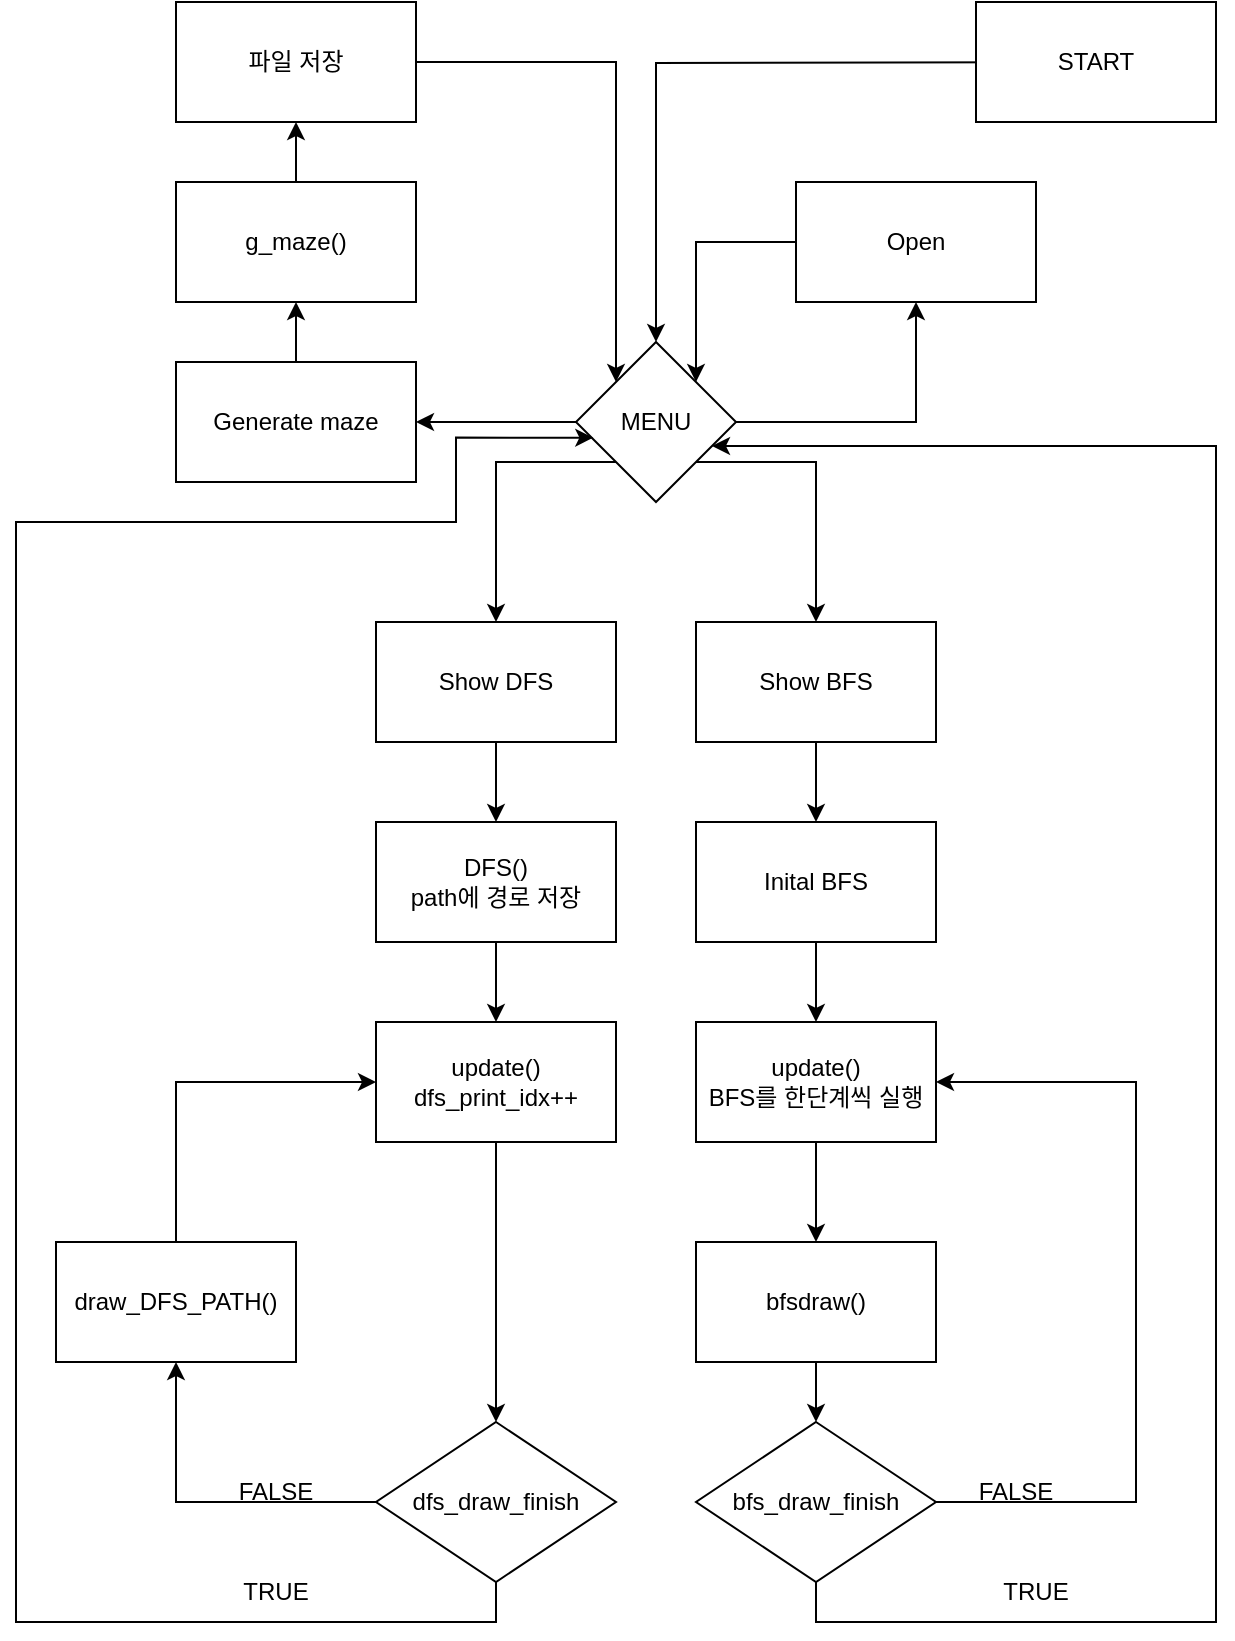 <mxfile version="21.5.0" type="github">
  <diagram name="페이지-1" id="7EG3P1tsVLLwujQFk9k3">
    <mxGraphModel dx="548" dy="757" grid="1" gridSize="10" guides="1" tooltips="1" connect="1" arrows="1" fold="1" page="1" pageScale="1" pageWidth="827" pageHeight="1169" math="0" shadow="0">
      <root>
        <mxCell id="0" />
        <mxCell id="1" parent="0" />
        <mxCell id="kgBtwzYbKkPKxoFV5lpx-21" style="edgeStyle=orthogonalEdgeStyle;rounded=0;orthogonalLoop=1;jettySize=auto;html=1;exitX=1;exitY=0.5;exitDx=0;exitDy=0;entryX=0.5;entryY=1;entryDx=0;entryDy=0;" parent="1" source="kgBtwzYbKkPKxoFV5lpx-5" target="kgBtwzYbKkPKxoFV5lpx-8" edge="1">
          <mxGeometry relative="1" as="geometry" />
        </mxCell>
        <mxCell id="kgBtwzYbKkPKxoFV5lpx-24" style="edgeStyle=orthogonalEdgeStyle;rounded=0;orthogonalLoop=1;jettySize=auto;html=1;exitX=0;exitY=0.5;exitDx=0;exitDy=0;entryX=1;entryY=0.5;entryDx=0;entryDy=0;" parent="1" source="kgBtwzYbKkPKxoFV5lpx-5" target="kgBtwzYbKkPKxoFV5lpx-6" edge="1">
          <mxGeometry relative="1" as="geometry" />
        </mxCell>
        <mxCell id="kgBtwzYbKkPKxoFV5lpx-32" style="edgeStyle=orthogonalEdgeStyle;rounded=0;orthogonalLoop=1;jettySize=auto;html=1;exitX=0;exitY=1;exitDx=0;exitDy=0;entryX=0.5;entryY=0;entryDx=0;entryDy=0;" parent="1" source="kgBtwzYbKkPKxoFV5lpx-5" target="kgBtwzYbKkPKxoFV5lpx-31" edge="1">
          <mxGeometry relative="1" as="geometry">
            <mxPoint x="310" y="320" as="targetPoint" />
            <Array as="points">
              <mxPoint x="320" y="280" />
            </Array>
          </mxGeometry>
        </mxCell>
        <mxCell id="kgBtwzYbKkPKxoFV5lpx-34" style="edgeStyle=orthogonalEdgeStyle;rounded=0;orthogonalLoop=1;jettySize=auto;html=1;exitX=1;exitY=1;exitDx=0;exitDy=0;entryX=0.5;entryY=0;entryDx=0;entryDy=0;" parent="1" source="kgBtwzYbKkPKxoFV5lpx-5" target="kgBtwzYbKkPKxoFV5lpx-33" edge="1">
          <mxGeometry relative="1" as="geometry">
            <Array as="points">
              <mxPoint x="480" y="280" />
            </Array>
          </mxGeometry>
        </mxCell>
        <mxCell id="kgBtwzYbKkPKxoFV5lpx-5" value="MENU" style="rhombus;whiteSpace=wrap;html=1;" parent="1" vertex="1">
          <mxGeometry x="360" y="220" width="80" height="80" as="geometry" />
        </mxCell>
        <mxCell id="kgBtwzYbKkPKxoFV5lpx-25" style="edgeStyle=orthogonalEdgeStyle;rounded=0;orthogonalLoop=1;jettySize=auto;html=1;exitX=0.5;exitY=0;exitDx=0;exitDy=0;entryX=0.5;entryY=1;entryDx=0;entryDy=0;" parent="1" source="kgBtwzYbKkPKxoFV5lpx-6" target="kgBtwzYbKkPKxoFV5lpx-10" edge="1">
          <mxGeometry relative="1" as="geometry" />
        </mxCell>
        <mxCell id="kgBtwzYbKkPKxoFV5lpx-6" value="Generate maze" style="rounded=0;whiteSpace=wrap;html=1;" parent="1" vertex="1">
          <mxGeometry x="160" y="230" width="120" height="60" as="geometry" />
        </mxCell>
        <mxCell id="kgBtwzYbKkPKxoFV5lpx-28" style="edgeStyle=orthogonalEdgeStyle;rounded=0;orthogonalLoop=1;jettySize=auto;html=1;exitX=0;exitY=0.5;exitDx=0;exitDy=0;entryX=1;entryY=0;entryDx=0;entryDy=0;" parent="1" source="kgBtwzYbKkPKxoFV5lpx-8" target="kgBtwzYbKkPKxoFV5lpx-5" edge="1">
          <mxGeometry relative="1" as="geometry" />
        </mxCell>
        <mxCell id="kgBtwzYbKkPKxoFV5lpx-8" value="Open" style="rounded=0;whiteSpace=wrap;html=1;" parent="1" vertex="1">
          <mxGeometry x="470" y="140" width="120" height="60" as="geometry" />
        </mxCell>
        <mxCell id="kgBtwzYbKkPKxoFV5lpx-26" style="edgeStyle=orthogonalEdgeStyle;rounded=0;orthogonalLoop=1;jettySize=auto;html=1;exitX=0.5;exitY=0;exitDx=0;exitDy=0;entryX=0.5;entryY=1;entryDx=0;entryDy=0;" parent="1" source="kgBtwzYbKkPKxoFV5lpx-10" target="kgBtwzYbKkPKxoFV5lpx-11" edge="1">
          <mxGeometry relative="1" as="geometry" />
        </mxCell>
        <mxCell id="kgBtwzYbKkPKxoFV5lpx-10" value="g_maze()" style="rounded=0;whiteSpace=wrap;html=1;" parent="1" vertex="1">
          <mxGeometry x="160" y="140" width="120" height="60" as="geometry" />
        </mxCell>
        <mxCell id="kgBtwzYbKkPKxoFV5lpx-27" style="edgeStyle=orthogonalEdgeStyle;rounded=0;orthogonalLoop=1;jettySize=auto;html=1;exitX=1;exitY=0.5;exitDx=0;exitDy=0;entryX=0;entryY=0;entryDx=0;entryDy=0;" parent="1" source="kgBtwzYbKkPKxoFV5lpx-11" target="kgBtwzYbKkPKxoFV5lpx-5" edge="1">
          <mxGeometry relative="1" as="geometry" />
        </mxCell>
        <mxCell id="kgBtwzYbKkPKxoFV5lpx-11" value="파일 저장" style="rounded=0;whiteSpace=wrap;html=1;" parent="1" vertex="1">
          <mxGeometry x="160" y="50" width="120" height="60" as="geometry" />
        </mxCell>
        <mxCell id="kgBtwzYbKkPKxoFV5lpx-30" style="edgeStyle=orthogonalEdgeStyle;rounded=0;orthogonalLoop=1;jettySize=auto;html=1;exitX=0;exitY=0.5;exitDx=0;exitDy=0;" parent="1" target="kgBtwzYbKkPKxoFV5lpx-5" edge="1">
          <mxGeometry relative="1" as="geometry">
            <mxPoint x="650" y="80" as="sourcePoint" />
          </mxGeometry>
        </mxCell>
        <mxCell id="NG8SrOg1wRvQwlJlGmwi-18" style="edgeStyle=orthogonalEdgeStyle;rounded=0;orthogonalLoop=1;jettySize=auto;html=1;exitX=0.5;exitY=1;exitDx=0;exitDy=0;entryX=0.5;entryY=0;entryDx=0;entryDy=0;" edge="1" parent="1" source="kgBtwzYbKkPKxoFV5lpx-31" target="NG8SrOg1wRvQwlJlGmwi-17">
          <mxGeometry relative="1" as="geometry" />
        </mxCell>
        <mxCell id="kgBtwzYbKkPKxoFV5lpx-31" value="Show DFS" style="rounded=0;whiteSpace=wrap;html=1;" parent="1" vertex="1">
          <mxGeometry x="260" y="360" width="120" height="60" as="geometry" />
        </mxCell>
        <mxCell id="NG8SrOg1wRvQwlJlGmwi-1" style="edgeStyle=orthogonalEdgeStyle;rounded=0;orthogonalLoop=1;jettySize=auto;html=1;" edge="1" parent="1" source="kgBtwzYbKkPKxoFV5lpx-33">
          <mxGeometry relative="1" as="geometry">
            <mxPoint x="480" y="460" as="targetPoint" />
          </mxGeometry>
        </mxCell>
        <mxCell id="kgBtwzYbKkPKxoFV5lpx-33" value="Show BFS" style="rounded=0;whiteSpace=wrap;html=1;" parent="1" vertex="1">
          <mxGeometry x="420" y="360" width="120" height="60" as="geometry" />
        </mxCell>
        <mxCell id="kgBtwzYbKkPKxoFV5lpx-35" value="START" style="rounded=0;whiteSpace=wrap;html=1;" parent="1" vertex="1">
          <mxGeometry x="560" y="50" width="120" height="60" as="geometry" />
        </mxCell>
        <mxCell id="NG8SrOg1wRvQwlJlGmwi-6" style="edgeStyle=orthogonalEdgeStyle;rounded=0;orthogonalLoop=1;jettySize=auto;html=1;exitX=0.5;exitY=1;exitDx=0;exitDy=0;entryX=0.5;entryY=0;entryDx=0;entryDy=0;" edge="1" parent="1" source="NG8SrOg1wRvQwlJlGmwi-2" target="NG8SrOg1wRvQwlJlGmwi-5">
          <mxGeometry relative="1" as="geometry" />
        </mxCell>
        <mxCell id="NG8SrOg1wRvQwlJlGmwi-2" value="Inital BFS" style="rounded=0;whiteSpace=wrap;html=1;" vertex="1" parent="1">
          <mxGeometry x="420" y="460" width="120" height="60" as="geometry" />
        </mxCell>
        <mxCell id="NG8SrOg1wRvQwlJlGmwi-11" style="edgeStyle=orthogonalEdgeStyle;rounded=0;orthogonalLoop=1;jettySize=auto;html=1;exitX=0.5;exitY=1;exitDx=0;exitDy=0;entryX=0.5;entryY=0;entryDx=0;entryDy=0;" edge="1" parent="1" source="NG8SrOg1wRvQwlJlGmwi-3" target="NG8SrOg1wRvQwlJlGmwi-10">
          <mxGeometry relative="1" as="geometry" />
        </mxCell>
        <mxCell id="NG8SrOg1wRvQwlJlGmwi-3" value="bfsdraw()" style="rounded=0;whiteSpace=wrap;html=1;" vertex="1" parent="1">
          <mxGeometry x="420" y="670" width="120" height="60" as="geometry" />
        </mxCell>
        <mxCell id="NG8SrOg1wRvQwlJlGmwi-8" style="edgeStyle=orthogonalEdgeStyle;rounded=0;orthogonalLoop=1;jettySize=auto;html=1;exitX=0.5;exitY=1;exitDx=0;exitDy=0;entryX=0.5;entryY=0;entryDx=0;entryDy=0;" edge="1" parent="1" source="NG8SrOg1wRvQwlJlGmwi-5" target="NG8SrOg1wRvQwlJlGmwi-3">
          <mxGeometry relative="1" as="geometry" />
        </mxCell>
        <mxCell id="NG8SrOg1wRvQwlJlGmwi-5" value="update()&lt;br&gt;BFS를 한단계씩 실행" style="rounded=0;whiteSpace=wrap;html=1;" vertex="1" parent="1">
          <mxGeometry x="420" y="560" width="120" height="60" as="geometry" />
        </mxCell>
        <mxCell id="NG8SrOg1wRvQwlJlGmwi-12" style="edgeStyle=orthogonalEdgeStyle;rounded=0;orthogonalLoop=1;jettySize=auto;html=1;entryX=1;entryY=0.5;entryDx=0;entryDy=0;" edge="1" parent="1" source="NG8SrOg1wRvQwlJlGmwi-10" target="NG8SrOg1wRvQwlJlGmwi-5">
          <mxGeometry relative="1" as="geometry">
            <Array as="points">
              <mxPoint x="640" y="800" />
              <mxPoint x="640" y="590" />
            </Array>
          </mxGeometry>
        </mxCell>
        <mxCell id="NG8SrOg1wRvQwlJlGmwi-13" style="edgeStyle=orthogonalEdgeStyle;rounded=0;orthogonalLoop=1;jettySize=auto;html=1;exitX=0.5;exitY=1;exitDx=0;exitDy=0;" edge="1" parent="1" source="NG8SrOg1wRvQwlJlGmwi-10" target="kgBtwzYbKkPKxoFV5lpx-5">
          <mxGeometry relative="1" as="geometry">
            <Array as="points">
              <mxPoint x="480" y="860" />
              <mxPoint x="680" y="860" />
              <mxPoint x="680" y="272" />
            </Array>
          </mxGeometry>
        </mxCell>
        <mxCell id="NG8SrOg1wRvQwlJlGmwi-10" value="bfs_draw_finish" style="rhombus;whiteSpace=wrap;html=1;" vertex="1" parent="1">
          <mxGeometry x="420" y="760" width="120" height="80" as="geometry" />
        </mxCell>
        <mxCell id="NG8SrOg1wRvQwlJlGmwi-14" value="TRUE" style="text;html=1;strokeColor=none;fillColor=none;align=center;verticalAlign=middle;whiteSpace=wrap;rounded=0;" vertex="1" parent="1">
          <mxGeometry x="560" y="830" width="60" height="30" as="geometry" />
        </mxCell>
        <mxCell id="NG8SrOg1wRvQwlJlGmwi-16" value="FALSE" style="text;html=1;strokeColor=none;fillColor=none;align=center;verticalAlign=middle;whiteSpace=wrap;rounded=0;" vertex="1" parent="1">
          <mxGeometry x="550" y="780" width="60" height="30" as="geometry" />
        </mxCell>
        <mxCell id="NG8SrOg1wRvQwlJlGmwi-20" style="edgeStyle=orthogonalEdgeStyle;rounded=0;orthogonalLoop=1;jettySize=auto;html=1;exitX=0.5;exitY=1;exitDx=0;exitDy=0;entryX=0.5;entryY=0;entryDx=0;entryDy=0;" edge="1" parent="1" source="NG8SrOg1wRvQwlJlGmwi-17" target="NG8SrOg1wRvQwlJlGmwi-19">
          <mxGeometry relative="1" as="geometry" />
        </mxCell>
        <mxCell id="NG8SrOg1wRvQwlJlGmwi-17" value="DFS()&lt;br&gt;path에 경로 저장" style="rounded=0;whiteSpace=wrap;html=1;" vertex="1" parent="1">
          <mxGeometry x="260" y="460" width="120" height="60" as="geometry" />
        </mxCell>
        <mxCell id="NG8SrOg1wRvQwlJlGmwi-27" style="edgeStyle=orthogonalEdgeStyle;rounded=0;orthogonalLoop=1;jettySize=auto;html=1;entryX=0.5;entryY=0;entryDx=0;entryDy=0;" edge="1" parent="1" source="NG8SrOg1wRvQwlJlGmwi-19" target="NG8SrOg1wRvQwlJlGmwi-22">
          <mxGeometry relative="1" as="geometry">
            <mxPoint x="320" y="670" as="targetPoint" />
          </mxGeometry>
        </mxCell>
        <mxCell id="NG8SrOg1wRvQwlJlGmwi-19" value="update()&lt;br&gt;dfs_print_idx++" style="rounded=0;whiteSpace=wrap;html=1;" vertex="1" parent="1">
          <mxGeometry x="260" y="560" width="120" height="60" as="geometry" />
        </mxCell>
        <mxCell id="NG8SrOg1wRvQwlJlGmwi-23" style="edgeStyle=orthogonalEdgeStyle;rounded=0;orthogonalLoop=1;jettySize=auto;html=1;exitX=0;exitY=0.5;exitDx=0;exitDy=0;" edge="1" parent="1" source="NG8SrOg1wRvQwlJlGmwi-22" target="NG8SrOg1wRvQwlJlGmwi-24">
          <mxGeometry relative="1" as="geometry">
            <mxPoint x="190" y="720" as="targetPoint" />
          </mxGeometry>
        </mxCell>
        <mxCell id="NG8SrOg1wRvQwlJlGmwi-28" style="edgeStyle=orthogonalEdgeStyle;rounded=0;orthogonalLoop=1;jettySize=auto;html=1;exitX=0.5;exitY=1;exitDx=0;exitDy=0;entryX=0.108;entryY=0.598;entryDx=0;entryDy=0;entryPerimeter=0;" edge="1" parent="1" source="NG8SrOg1wRvQwlJlGmwi-22" target="kgBtwzYbKkPKxoFV5lpx-5">
          <mxGeometry relative="1" as="geometry">
            <Array as="points">
              <mxPoint x="320" y="860" />
              <mxPoint x="80" y="860" />
              <mxPoint x="80" y="310" />
              <mxPoint x="300" y="310" />
              <mxPoint x="300" y="268" />
            </Array>
          </mxGeometry>
        </mxCell>
        <mxCell id="NG8SrOg1wRvQwlJlGmwi-22" value="dfs_draw_finish" style="rhombus;whiteSpace=wrap;html=1;" vertex="1" parent="1">
          <mxGeometry x="260" y="760" width="120" height="80" as="geometry" />
        </mxCell>
        <mxCell id="NG8SrOg1wRvQwlJlGmwi-25" style="edgeStyle=orthogonalEdgeStyle;rounded=0;orthogonalLoop=1;jettySize=auto;html=1;entryX=0;entryY=0.5;entryDx=0;entryDy=0;" edge="1" parent="1" source="NG8SrOg1wRvQwlJlGmwi-24" target="NG8SrOg1wRvQwlJlGmwi-19">
          <mxGeometry relative="1" as="geometry">
            <Array as="points">
              <mxPoint x="160" y="590" />
            </Array>
          </mxGeometry>
        </mxCell>
        <mxCell id="NG8SrOg1wRvQwlJlGmwi-24" value="draw_DFS_PATH()" style="rounded=0;whiteSpace=wrap;html=1;" vertex="1" parent="1">
          <mxGeometry x="100" y="670" width="120" height="60" as="geometry" />
        </mxCell>
        <mxCell id="NG8SrOg1wRvQwlJlGmwi-29" value="FALSE" style="text;html=1;strokeColor=none;fillColor=none;align=center;verticalAlign=middle;whiteSpace=wrap;rounded=0;" vertex="1" parent="1">
          <mxGeometry x="180" y="780" width="60" height="30" as="geometry" />
        </mxCell>
        <mxCell id="NG8SrOg1wRvQwlJlGmwi-30" value="TRUE" style="text;html=1;strokeColor=none;fillColor=none;align=center;verticalAlign=middle;whiteSpace=wrap;rounded=0;" vertex="1" parent="1">
          <mxGeometry x="180" y="830" width="60" height="30" as="geometry" />
        </mxCell>
      </root>
    </mxGraphModel>
  </diagram>
</mxfile>

